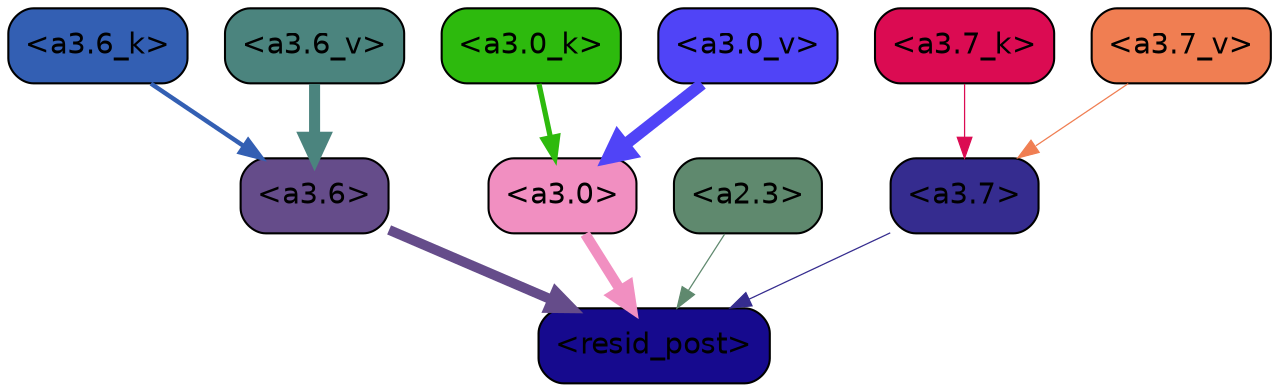 strict digraph "" {
	graph [bgcolor=transparent,
		layout=dot,
		overlap=false,
		splines=true
	];
	"<a3.7>"	[color=black,
		fillcolor="#352c8f",
		fontname=Helvetica,
		shape=box,
		style="filled, rounded"];
	"<resid_post>"	[color=black,
		fillcolor="#160a8e",
		fontname=Helvetica,
		shape=box,
		style="filled, rounded"];
	"<a3.7>" -> "<resid_post>"	[color="#352c8f",
		penwidth=0.6];
	"<a3.6>"	[color=black,
		fillcolor="#654c8a",
		fontname=Helvetica,
		shape=box,
		style="filled, rounded"];
	"<a3.6>" -> "<resid_post>"	[color="#654c8a",
		penwidth=4.749041676521301];
	"<a3.0>"	[color=black,
		fillcolor="#f18fc1",
		fontname=Helvetica,
		shape=box,
		style="filled, rounded"];
	"<a3.0>" -> "<resid_post>"	[color="#f18fc1",
		penwidth=5.004215121269226];
	"<a2.3>"	[color=black,
		fillcolor="#5f896e",
		fontname=Helvetica,
		shape=box,
		style="filled, rounded"];
	"<a2.3>" -> "<resid_post>"	[color="#5f896e",
		penwidth=0.6];
	"<a3.7_k>"	[color=black,
		fillcolor="#db0b52",
		fontname=Helvetica,
		shape=box,
		style="filled, rounded"];
	"<a3.7_k>" -> "<a3.7>"	[color="#db0b52",
		penwidth=0.6];
	"<a3.6_k>"	[color=black,
		fillcolor="#335fb3",
		fontname=Helvetica,
		shape=box,
		style="filled, rounded"];
	"<a3.6_k>" -> "<a3.6>"	[color="#335fb3",
		penwidth=2.13908451795578];
	"<a3.0_k>"	[color=black,
		fillcolor="#2dba0d",
		fontname=Helvetica,
		shape=box,
		style="filled, rounded"];
	"<a3.0_k>" -> "<a3.0>"	[color="#2dba0d",
		penwidth=2.520303964614868];
	"<a3.7_v>"	[color=black,
		fillcolor="#f07e52",
		fontname=Helvetica,
		shape=box,
		style="filled, rounded"];
	"<a3.7_v>" -> "<a3.7>"	[color="#f07e52",
		penwidth=0.6];
	"<a3.6_v>"	[color=black,
		fillcolor="#4b847e",
		fontname=Helvetica,
		shape=box,
		style="filled, rounded"];
	"<a3.6_v>" -> "<a3.6>"	[color="#4b847e",
		penwidth=5.297133803367615];
	"<a3.0_v>"	[color=black,
		fillcolor="#5044f7",
		fontname=Helvetica,
		shape=box,
		style="filled, rounded"];
	"<a3.0_v>" -> "<a3.0>"	[color="#5044f7",
		penwidth=5.680712580680847];
}
